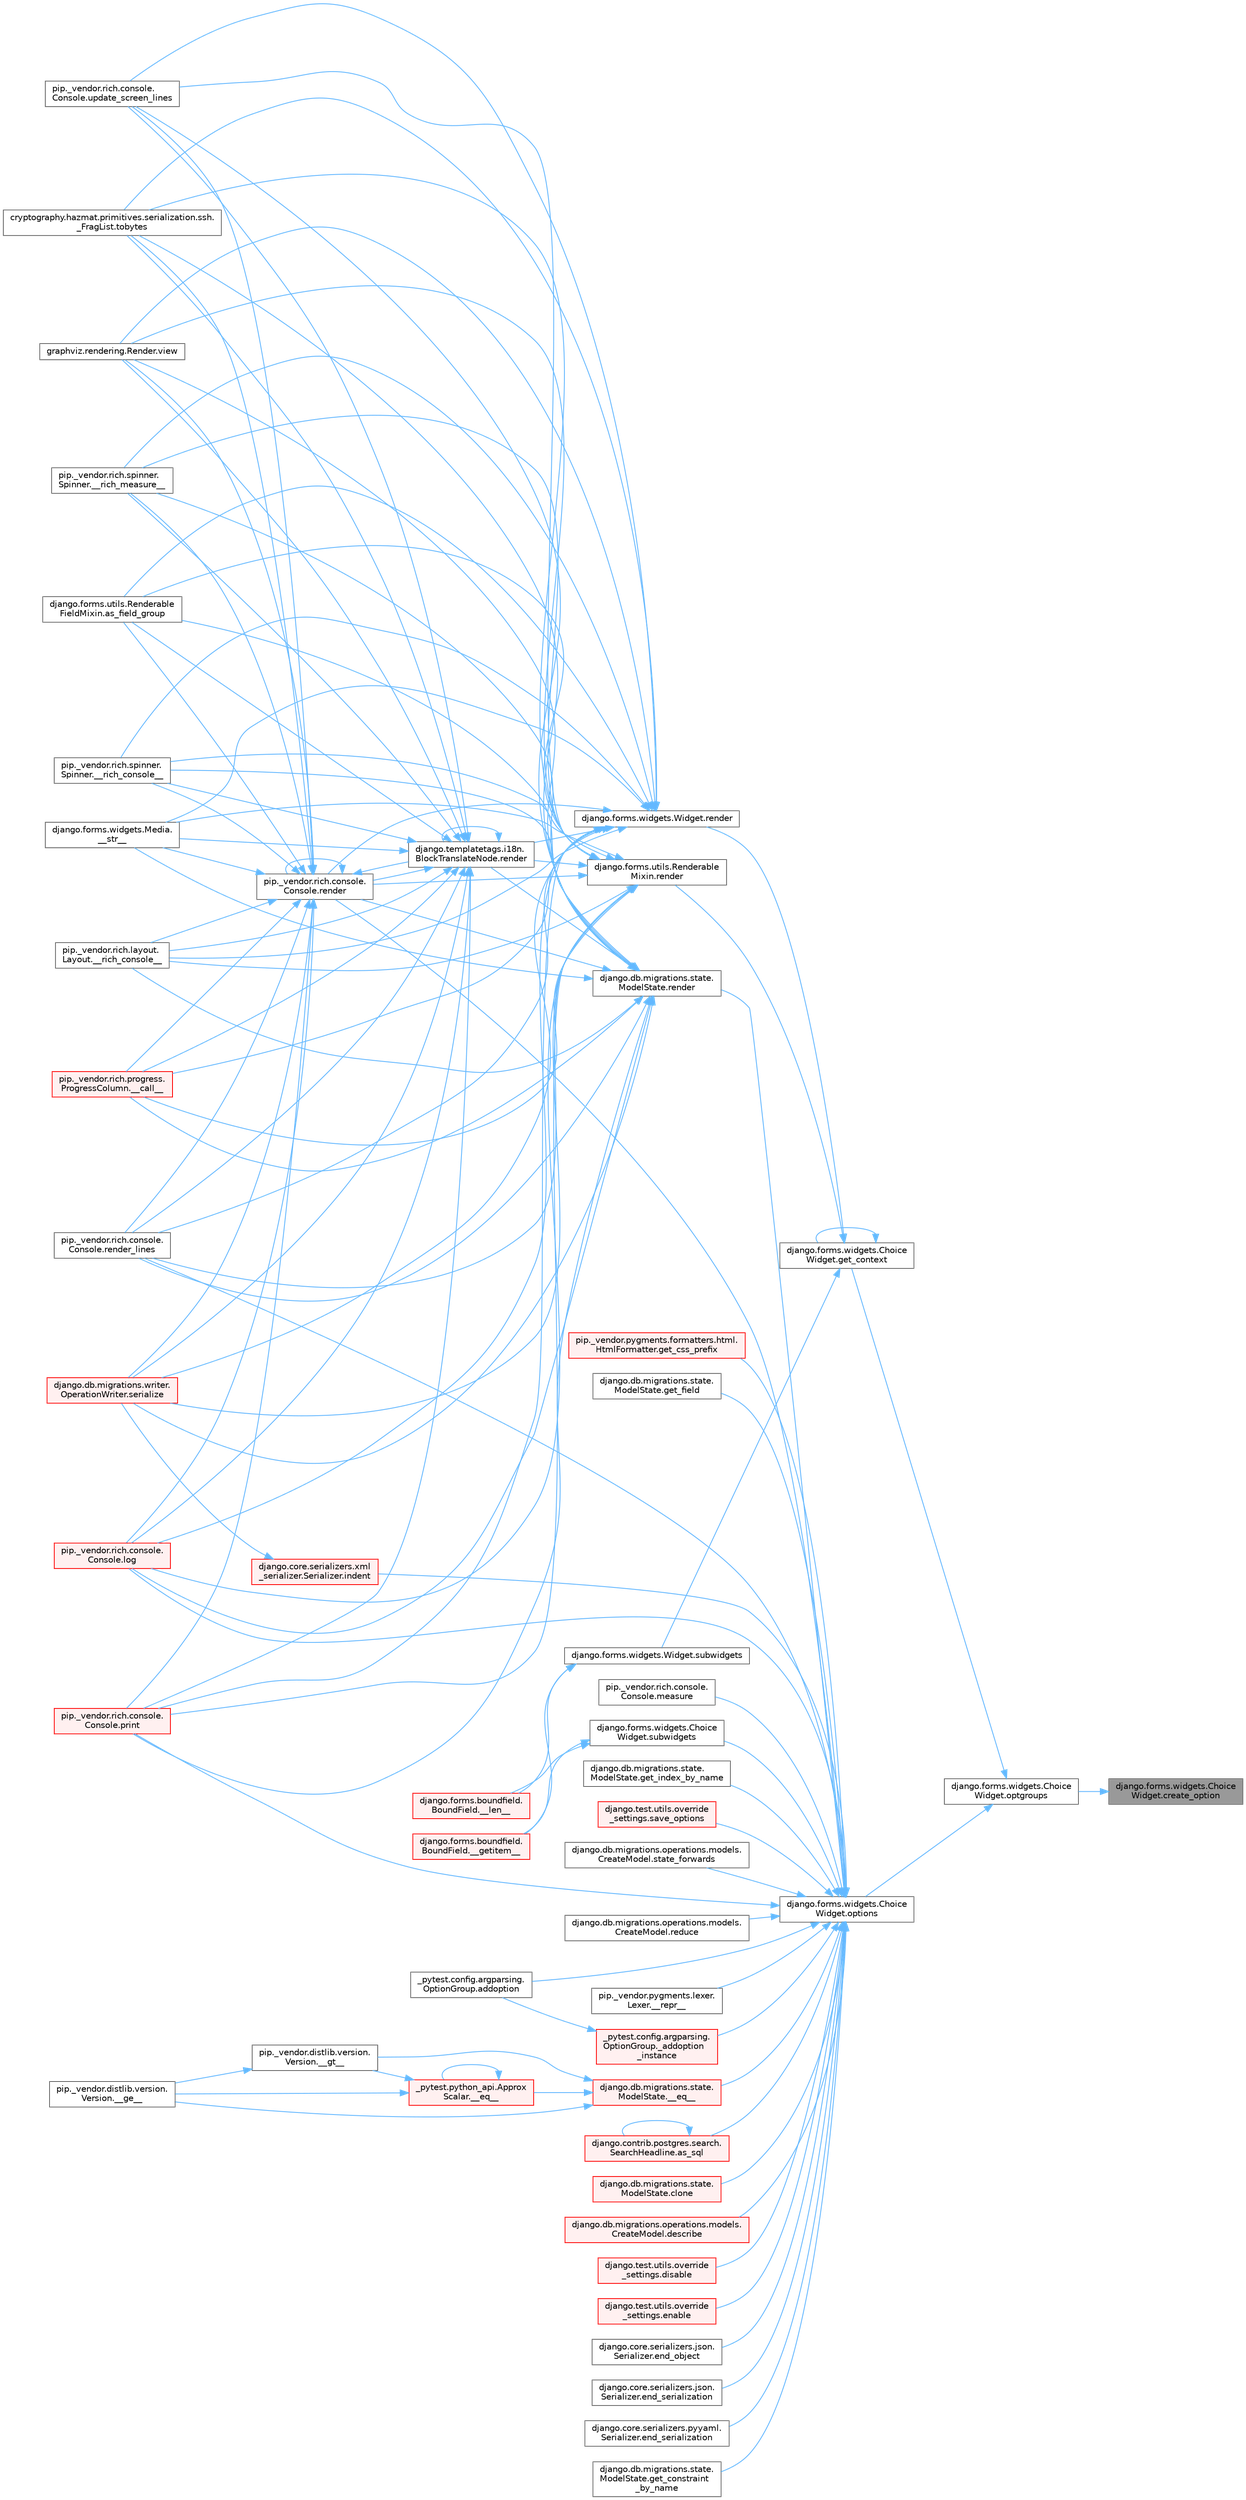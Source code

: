 digraph "django.forms.widgets.ChoiceWidget.create_option"
{
 // LATEX_PDF_SIZE
  bgcolor="transparent";
  edge [fontname=Helvetica,fontsize=10,labelfontname=Helvetica,labelfontsize=10];
  node [fontname=Helvetica,fontsize=10,shape=box,height=0.2,width=0.4];
  rankdir="RL";
  Node1 [id="Node000001",label="django.forms.widgets.Choice\lWidget.create_option",height=0.2,width=0.4,color="gray40", fillcolor="grey60", style="filled", fontcolor="black",tooltip=" "];
  Node1 -> Node2 [id="edge1_Node000001_Node000002",dir="back",color="steelblue1",style="solid",tooltip=" "];
  Node2 [id="Node000002",label="django.forms.widgets.Choice\lWidget.optgroups",height=0.2,width=0.4,color="grey40", fillcolor="white", style="filled",URL="$classdjango_1_1forms_1_1widgets_1_1_choice_widget.html#af1d09b0d42de6f6f30d2f9d577cf2fb4",tooltip=" "];
  Node2 -> Node3 [id="edge2_Node000002_Node000003",dir="back",color="steelblue1",style="solid",tooltip=" "];
  Node3 [id="Node000003",label="django.forms.widgets.Choice\lWidget.get_context",height=0.2,width=0.4,color="grey40", fillcolor="white", style="filled",URL="$classdjango_1_1forms_1_1widgets_1_1_choice_widget.html#a31e20981027ba50f51362ea6f9083ae1",tooltip=" "];
  Node3 -> Node3 [id="edge3_Node000003_Node000003",dir="back",color="steelblue1",style="solid",tooltip=" "];
  Node3 -> Node4 [id="edge4_Node000003_Node000004",dir="back",color="steelblue1",style="solid",tooltip=" "];
  Node4 [id="Node000004",label="django.forms.utils.Renderable\lMixin.render",height=0.2,width=0.4,color="grey40", fillcolor="white", style="filled",URL="$classdjango_1_1forms_1_1utils_1_1_renderable_mixin.html#acdc73a3b1da7190ea3c6e0e2cb22e297",tooltip=" "];
  Node4 -> Node5 [id="edge5_Node000004_Node000005",dir="back",color="steelblue1",style="solid",tooltip=" "];
  Node5 [id="Node000005",label="pip._vendor.rich.progress.\lProgressColumn.__call__",height=0.2,width=0.4,color="red", fillcolor="#FFF0F0", style="filled",URL="$classpip_1_1__vendor_1_1rich_1_1progress_1_1_progress_column.html#ae0c399be74222f949edb0fa5324cf6ea",tooltip=" "];
  Node4 -> Node8 [id="edge6_Node000004_Node000008",dir="back",color="steelblue1",style="solid",tooltip=" "];
  Node8 [id="Node000008",label="pip._vendor.rich.layout.\lLayout.__rich_console__",height=0.2,width=0.4,color="grey40", fillcolor="white", style="filled",URL="$classpip_1_1__vendor_1_1rich_1_1layout_1_1_layout.html#ac39cb3d17d2b0324ee1b0dada41a3ebd",tooltip=" "];
  Node4 -> Node9 [id="edge7_Node000004_Node000009",dir="back",color="steelblue1",style="solid",tooltip=" "];
  Node9 [id="Node000009",label="pip._vendor.rich.spinner.\lSpinner.__rich_console__",height=0.2,width=0.4,color="grey40", fillcolor="white", style="filled",URL="$classpip_1_1__vendor_1_1rich_1_1spinner_1_1_spinner.html#a6883d8dced19ac48d4dfc74f776357fd",tooltip=" "];
  Node4 -> Node10 [id="edge8_Node000004_Node000010",dir="back",color="steelblue1",style="solid",tooltip=" "];
  Node10 [id="Node000010",label="pip._vendor.rich.spinner.\lSpinner.__rich_measure__",height=0.2,width=0.4,color="grey40", fillcolor="white", style="filled",URL="$classpip_1_1__vendor_1_1rich_1_1spinner_1_1_spinner.html#a89745682c823c44a31bae8e8d07869f5",tooltip=" "];
  Node4 -> Node11 [id="edge9_Node000004_Node000011",dir="back",color="steelblue1",style="solid",tooltip=" "];
  Node11 [id="Node000011",label="django.forms.widgets.Media.\l__str__",height=0.2,width=0.4,color="grey40", fillcolor="white", style="filled",URL="$classdjango_1_1forms_1_1widgets_1_1_media.html#ae1651710548a7d9f14f036d035012d21",tooltip=" "];
  Node4 -> Node12 [id="edge10_Node000004_Node000012",dir="back",color="steelblue1",style="solid",tooltip=" "];
  Node12 [id="Node000012",label="django.forms.utils.Renderable\lFieldMixin.as_field_group",height=0.2,width=0.4,color="grey40", fillcolor="white", style="filled",URL="$classdjango_1_1forms_1_1utils_1_1_renderable_field_mixin.html#a1e9a1b4f790ea694431554267fd5d74c",tooltip=" "];
  Node4 -> Node13 [id="edge11_Node000004_Node000013",dir="back",color="steelblue1",style="solid",tooltip=" "];
  Node13 [id="Node000013",label="pip._vendor.rich.console.\lConsole.log",height=0.2,width=0.4,color="red", fillcolor="#FFF0F0", style="filled",URL="$classpip_1_1__vendor_1_1rich_1_1console_1_1_console.html#af9c77e39f9413fc2b134c60cfa23b0f1",tooltip=" "];
  Node4 -> Node434 [id="edge12_Node000004_Node000434",dir="back",color="steelblue1",style="solid",tooltip=" "];
  Node434 [id="Node000434",label="pip._vendor.rich.console.\lConsole.print",height=0.2,width=0.4,color="red", fillcolor="#FFF0F0", style="filled",URL="$classpip_1_1__vendor_1_1rich_1_1console_1_1_console.html#af954370cdbb49236b597f2c11064549d",tooltip=" "];
  Node4 -> Node516 [id="edge13_Node000004_Node000516",dir="back",color="steelblue1",style="solid",tooltip=" "];
  Node516 [id="Node000516",label="django.templatetags.i18n.\lBlockTranslateNode.render",height=0.2,width=0.4,color="grey40", fillcolor="white", style="filled",URL="$classdjango_1_1templatetags_1_1i18n_1_1_block_translate_node.html#aaf05bebfd02c1c4b676387ada0357832",tooltip=" "];
  Node516 -> Node5 [id="edge14_Node000516_Node000005",dir="back",color="steelblue1",style="solid",tooltip=" "];
  Node516 -> Node8 [id="edge15_Node000516_Node000008",dir="back",color="steelblue1",style="solid",tooltip=" "];
  Node516 -> Node9 [id="edge16_Node000516_Node000009",dir="back",color="steelblue1",style="solid",tooltip=" "];
  Node516 -> Node10 [id="edge17_Node000516_Node000010",dir="back",color="steelblue1",style="solid",tooltip=" "];
  Node516 -> Node11 [id="edge18_Node000516_Node000011",dir="back",color="steelblue1",style="solid",tooltip=" "];
  Node516 -> Node12 [id="edge19_Node000516_Node000012",dir="back",color="steelblue1",style="solid",tooltip=" "];
  Node516 -> Node13 [id="edge20_Node000516_Node000013",dir="back",color="steelblue1",style="solid",tooltip=" "];
  Node516 -> Node434 [id="edge21_Node000516_Node000434",dir="back",color="steelblue1",style="solid",tooltip=" "];
  Node516 -> Node516 [id="edge22_Node000516_Node000516",dir="back",color="steelblue1",style="solid",tooltip=" "];
  Node516 -> Node517 [id="edge23_Node000516_Node000517",dir="back",color="steelblue1",style="solid",tooltip=" "];
  Node517 [id="Node000517",label="pip._vendor.rich.console.\lConsole.render",height=0.2,width=0.4,color="grey40", fillcolor="white", style="filled",URL="$classpip_1_1__vendor_1_1rich_1_1console_1_1_console.html#a9551b8254c573105adde80622393a938",tooltip=" "];
  Node517 -> Node5 [id="edge24_Node000517_Node000005",dir="back",color="steelblue1",style="solid",tooltip=" "];
  Node517 -> Node8 [id="edge25_Node000517_Node000008",dir="back",color="steelblue1",style="solid",tooltip=" "];
  Node517 -> Node9 [id="edge26_Node000517_Node000009",dir="back",color="steelblue1",style="solid",tooltip=" "];
  Node517 -> Node10 [id="edge27_Node000517_Node000010",dir="back",color="steelblue1",style="solid",tooltip=" "];
  Node517 -> Node11 [id="edge28_Node000517_Node000011",dir="back",color="steelblue1",style="solid",tooltip=" "];
  Node517 -> Node12 [id="edge29_Node000517_Node000012",dir="back",color="steelblue1",style="solid",tooltip=" "];
  Node517 -> Node13 [id="edge30_Node000517_Node000013",dir="back",color="steelblue1",style="solid",tooltip=" "];
  Node517 -> Node434 [id="edge31_Node000517_Node000434",dir="back",color="steelblue1",style="solid",tooltip=" "];
  Node517 -> Node516 [id="edge32_Node000517_Node000516",dir="back",color="steelblue1",style="solid",tooltip=" "];
  Node517 -> Node517 [id="edge33_Node000517_Node000517",dir="back",color="steelblue1",style="solid",tooltip=" "];
  Node517 -> Node518 [id="edge34_Node000517_Node000518",dir="back",color="steelblue1",style="solid",tooltip=" "];
  Node518 [id="Node000518",label="pip._vendor.rich.console.\lConsole.render_lines",height=0.2,width=0.4,color="grey40", fillcolor="white", style="filled",URL="$classpip_1_1__vendor_1_1rich_1_1console_1_1_console.html#a5818808a49db20c5bee6986425f96f14",tooltip=" "];
  Node517 -> Node519 [id="edge35_Node000517_Node000519",dir="back",color="steelblue1",style="solid",tooltip=" "];
  Node519 [id="Node000519",label="django.db.migrations.writer.\lOperationWriter.serialize",height=0.2,width=0.4,color="red", fillcolor="#FFF0F0", style="filled",URL="$classdjango_1_1db_1_1migrations_1_1writer_1_1_operation_writer.html#a866e8d13e1c54a35d74e9a6b0383b2f8",tooltip=" "];
  Node517 -> Node591 [id="edge36_Node000517_Node000591",dir="back",color="steelblue1",style="solid",tooltip=" "];
  Node591 [id="Node000591",label="cryptography.hazmat.primitives.serialization.ssh.\l_FragList.tobytes",height=0.2,width=0.4,color="grey40", fillcolor="white", style="filled",URL="$classcryptography_1_1hazmat_1_1primitives_1_1serialization_1_1ssh_1_1___frag_list.html#a195dd4e7c741624829a13af53fa3de38",tooltip=" "];
  Node517 -> Node592 [id="edge37_Node000517_Node000592",dir="back",color="steelblue1",style="solid",tooltip=" "];
  Node592 [id="Node000592",label="pip._vendor.rich.console.\lConsole.update_screen_lines",height=0.2,width=0.4,color="grey40", fillcolor="white", style="filled",URL="$classpip_1_1__vendor_1_1rich_1_1console_1_1_console.html#a21cfe5af86ec7533f23d45fe2969817e",tooltip=" "];
  Node517 -> Node593 [id="edge38_Node000517_Node000593",dir="back",color="steelblue1",style="solid",tooltip=" "];
  Node593 [id="Node000593",label="graphviz.rendering.Render.view",height=0.2,width=0.4,color="grey40", fillcolor="white", style="filled",URL="$classgraphviz_1_1rendering_1_1_render.html#a53169c422996b9a7e92b5580c13914e2",tooltip=" "];
  Node516 -> Node518 [id="edge39_Node000516_Node000518",dir="back",color="steelblue1",style="solid",tooltip=" "];
  Node516 -> Node519 [id="edge40_Node000516_Node000519",dir="back",color="steelblue1",style="solid",tooltip=" "];
  Node516 -> Node591 [id="edge41_Node000516_Node000591",dir="back",color="steelblue1",style="solid",tooltip=" "];
  Node516 -> Node592 [id="edge42_Node000516_Node000592",dir="back",color="steelblue1",style="solid",tooltip=" "];
  Node516 -> Node593 [id="edge43_Node000516_Node000593",dir="back",color="steelblue1",style="solid",tooltip=" "];
  Node4 -> Node517 [id="edge44_Node000004_Node000517",dir="back",color="steelblue1",style="solid",tooltip=" "];
  Node4 -> Node518 [id="edge45_Node000004_Node000518",dir="back",color="steelblue1",style="solid",tooltip=" "];
  Node4 -> Node519 [id="edge46_Node000004_Node000519",dir="back",color="steelblue1",style="solid",tooltip=" "];
  Node4 -> Node591 [id="edge47_Node000004_Node000591",dir="back",color="steelblue1",style="solid",tooltip=" "];
  Node4 -> Node592 [id="edge48_Node000004_Node000592",dir="back",color="steelblue1",style="solid",tooltip=" "];
  Node4 -> Node593 [id="edge49_Node000004_Node000593",dir="back",color="steelblue1",style="solid",tooltip=" "];
  Node3 -> Node590 [id="edge50_Node000003_Node000590",dir="back",color="steelblue1",style="solid",tooltip=" "];
  Node590 [id="Node000590",label="django.forms.widgets.Widget.render",height=0.2,width=0.4,color="grey40", fillcolor="white", style="filled",URL="$classdjango_1_1forms_1_1widgets_1_1_widget.html#a972266d3972b64c404467dea8d6e2809",tooltip=" "];
  Node590 -> Node5 [id="edge51_Node000590_Node000005",dir="back",color="steelblue1",style="solid",tooltip=" "];
  Node590 -> Node8 [id="edge52_Node000590_Node000008",dir="back",color="steelblue1",style="solid",tooltip=" "];
  Node590 -> Node9 [id="edge53_Node000590_Node000009",dir="back",color="steelblue1",style="solid",tooltip=" "];
  Node590 -> Node10 [id="edge54_Node000590_Node000010",dir="back",color="steelblue1",style="solid",tooltip=" "];
  Node590 -> Node11 [id="edge55_Node000590_Node000011",dir="back",color="steelblue1",style="solid",tooltip=" "];
  Node590 -> Node12 [id="edge56_Node000590_Node000012",dir="back",color="steelblue1",style="solid",tooltip=" "];
  Node590 -> Node13 [id="edge57_Node000590_Node000013",dir="back",color="steelblue1",style="solid",tooltip=" "];
  Node590 -> Node434 [id="edge58_Node000590_Node000434",dir="back",color="steelblue1",style="solid",tooltip=" "];
  Node590 -> Node516 [id="edge59_Node000590_Node000516",dir="back",color="steelblue1",style="solid",tooltip=" "];
  Node590 -> Node517 [id="edge60_Node000590_Node000517",dir="back",color="steelblue1",style="solid",tooltip=" "];
  Node590 -> Node518 [id="edge61_Node000590_Node000518",dir="back",color="steelblue1",style="solid",tooltip=" "];
  Node590 -> Node519 [id="edge62_Node000590_Node000519",dir="back",color="steelblue1",style="solid",tooltip=" "];
  Node590 -> Node591 [id="edge63_Node000590_Node000591",dir="back",color="steelblue1",style="solid",tooltip=" "];
  Node590 -> Node592 [id="edge64_Node000590_Node000592",dir="back",color="steelblue1",style="solid",tooltip=" "];
  Node590 -> Node593 [id="edge65_Node000590_Node000593",dir="back",color="steelblue1",style="solid",tooltip=" "];
  Node3 -> Node1769 [id="edge66_Node000003_Node001769",dir="back",color="steelblue1",style="solid",tooltip=" "];
  Node1769 [id="Node001769",label="django.forms.widgets.Widget.subwidgets",height=0.2,width=0.4,color="grey40", fillcolor="white", style="filled",URL="$classdjango_1_1forms_1_1widgets_1_1_widget.html#aa7150e1ff3facbcd2285e01e96169f08",tooltip=" "];
  Node1769 -> Node1469 [id="edge67_Node001769_Node001469",dir="back",color="steelblue1",style="solid",tooltip=" "];
  Node1469 [id="Node001469",label="django.forms.boundfield.\lBoundField.__getitem__",height=0.2,width=0.4,color="red", fillcolor="#FFF0F0", style="filled",URL="$classdjango_1_1forms_1_1boundfield_1_1_bound_field.html#a3a436229a8bffc21c12da3d925114a6b",tooltip=" "];
  Node1769 -> Node1470 [id="edge68_Node001769_Node001470",dir="back",color="steelblue1",style="solid",tooltip=" "];
  Node1470 [id="Node001470",label="django.forms.boundfield.\lBoundField.__len__",height=0.2,width=0.4,color="red", fillcolor="#FFF0F0", style="filled",URL="$classdjango_1_1forms_1_1boundfield_1_1_bound_field.html#aa7f205ab54af5e80a15b0865e043c41e",tooltip=" "];
  Node2 -> Node1927 [id="edge69_Node000002_Node001927",dir="back",color="steelblue1",style="solid",tooltip=" "];
  Node1927 [id="Node001927",label="django.forms.widgets.Choice\lWidget.options",height=0.2,width=0.4,color="grey40", fillcolor="white", style="filled",URL="$classdjango_1_1forms_1_1widgets_1_1_choice_widget.html#a8575b90386fc2027f38ea00133cef250",tooltip=" "];
  Node1927 -> Node936 [id="edge70_Node001927_Node000936",dir="back",color="steelblue1",style="solid",tooltip=" "];
  Node936 [id="Node000936",label="django.db.migrations.state.\lModelState.__eq__",height=0.2,width=0.4,color="red", fillcolor="#FFF0F0", style="filled",URL="$classdjango_1_1db_1_1migrations_1_1state_1_1_model_state.html#ae338faa36574cfa53f86dac5ac80176d",tooltip=" "];
  Node936 -> Node89 [id="edge71_Node000936_Node000089",dir="back",color="steelblue1",style="solid",tooltip=" "];
  Node89 [id="Node000089",label="_pytest.python_api.Approx\lScalar.__eq__",height=0.2,width=0.4,color="red", fillcolor="#FFF0F0", style="filled",URL="$class__pytest_1_1python__api_1_1_approx_scalar.html#af4601ee4ca7409927f88c83ebfc3d923",tooltip=" "];
  Node89 -> Node89 [id="edge72_Node000089_Node000089",dir="back",color="steelblue1",style="solid",tooltip=" "];
  Node89 -> Node90 [id="edge73_Node000089_Node000090",dir="back",color="steelblue1",style="solid",tooltip=" "];
  Node90 [id="Node000090",label="pip._vendor.distlib.version.\lVersion.__ge__",height=0.2,width=0.4,color="grey40", fillcolor="white", style="filled",URL="$classpip_1_1__vendor_1_1distlib_1_1version_1_1_version.html#aa6b7b889cebc687ddb5ed9040d01b1ec",tooltip=" "];
  Node89 -> Node91 [id="edge74_Node000089_Node000091",dir="back",color="steelblue1",style="solid",tooltip=" "];
  Node91 [id="Node000091",label="pip._vendor.distlib.version.\lVersion.__gt__",height=0.2,width=0.4,color="grey40", fillcolor="white", style="filled",URL="$classpip_1_1__vendor_1_1distlib_1_1version_1_1_version.html#a51cf0c8da1bb6829173ff6861b10cb5f",tooltip=" "];
  Node91 -> Node90 [id="edge75_Node000091_Node000090",dir="back",color="steelblue1",style="solid",tooltip=" "];
  Node936 -> Node90 [id="edge76_Node000936_Node000090",dir="back",color="steelblue1",style="solid",tooltip=" "];
  Node936 -> Node91 [id="edge77_Node000936_Node000091",dir="back",color="steelblue1",style="solid",tooltip=" "];
  Node1927 -> Node1364 [id="edge78_Node001927_Node001364",dir="back",color="steelblue1",style="solid",tooltip=" "];
  Node1364 [id="Node001364",label="pip._vendor.pygments.lexer.\lLexer.__repr__",height=0.2,width=0.4,color="grey40", fillcolor="white", style="filled",URL="$classpip_1_1__vendor_1_1pygments_1_1lexer_1_1_lexer.html#a01cb8d659bdc8f8b1262ac4f2c227097",tooltip=" "];
  Node1927 -> Node1365 [id="edge79_Node001927_Node001365",dir="back",color="steelblue1",style="solid",tooltip=" "];
  Node1365 [id="Node001365",label="_pytest.config.argparsing.\lOptionGroup._addoption\l_instance",height=0.2,width=0.4,color="red", fillcolor="#FFF0F0", style="filled",URL="$class__pytest_1_1config_1_1argparsing_1_1_option_group.html#ad58bb06684870c5483c49b69f6266dbe",tooltip=" "];
  Node1365 -> Node1367 [id="edge80_Node001365_Node001367",dir="back",color="steelblue1",style="solid",tooltip=" "];
  Node1367 [id="Node001367",label="_pytest.config.argparsing.\lOptionGroup.addoption",height=0.2,width=0.4,color="grey40", fillcolor="white", style="filled",URL="$class__pytest_1_1config_1_1argparsing_1_1_option_group.html#aa61b6afd73ebaa7cdcdb51e6f671c06c",tooltip=" "];
  Node1927 -> Node1367 [id="edge81_Node001927_Node001367",dir="back",color="steelblue1",style="solid",tooltip=" "];
  Node1927 -> Node1368 [id="edge82_Node001927_Node001368",dir="back",color="steelblue1",style="solid",tooltip=" "];
  Node1368 [id="Node001368",label="django.contrib.postgres.search.\lSearchHeadline.as_sql",height=0.2,width=0.4,color="red", fillcolor="#FFF0F0", style="filled",URL="$classdjango_1_1contrib_1_1postgres_1_1search_1_1_search_headline.html#a1305fdd710fd745a4f7e2793911b1ff0",tooltip=" "];
  Node1368 -> Node1368 [id="edge83_Node001368_Node001368",dir="back",color="steelblue1",style="solid",tooltip=" "];
  Node1927 -> Node1369 [id="edge84_Node001927_Node001369",dir="back",color="steelblue1",style="solid",tooltip=" "];
  Node1369 [id="Node001369",label="django.db.migrations.state.\lModelState.clone",height=0.2,width=0.4,color="red", fillcolor="#FFF0F0", style="filled",URL="$classdjango_1_1db_1_1migrations_1_1state_1_1_model_state.html#a8c95c79710929be2c1fe723bb3f50d43",tooltip=" "];
  Node1927 -> Node1370 [id="edge85_Node001927_Node001370",dir="back",color="steelblue1",style="solid",tooltip=" "];
  Node1370 [id="Node001370",label="django.db.migrations.operations.models.\lCreateModel.describe",height=0.2,width=0.4,color="red", fillcolor="#FFF0F0", style="filled",URL="$classdjango_1_1db_1_1migrations_1_1operations_1_1models_1_1_create_model.html#ab9b2919d28b5d911b5d76a2161ba4330",tooltip=" "];
  Node1927 -> Node1374 [id="edge86_Node001927_Node001374",dir="back",color="steelblue1",style="solid",tooltip=" "];
  Node1374 [id="Node001374",label="django.test.utils.override\l_settings.disable",height=0.2,width=0.4,color="red", fillcolor="#FFF0F0", style="filled",URL="$classdjango_1_1test_1_1utils_1_1override__settings.html#a3308964de996d3516f1122d5962fe8ba",tooltip=" "];
  Node1927 -> Node1427 [id="edge87_Node001927_Node001427",dir="back",color="steelblue1",style="solid",tooltip=" "];
  Node1427 [id="Node001427",label="django.test.utils.override\l_settings.enable",height=0.2,width=0.4,color="red", fillcolor="#FFF0F0", style="filled",URL="$classdjango_1_1test_1_1utils_1_1override__settings.html#a5b31628f15a2dcfdc871288ea5ad1c75",tooltip=" "];
  Node1927 -> Node1434 [id="edge88_Node001927_Node001434",dir="back",color="steelblue1",style="solid",tooltip=" "];
  Node1434 [id="Node001434",label="django.core.serializers.json.\lSerializer.end_object",height=0.2,width=0.4,color="grey40", fillcolor="white", style="filled",URL="$classdjango_1_1core_1_1serializers_1_1json_1_1_serializer.html#a689c89f92f87dc79a54997b3b3b0d957",tooltip=" "];
  Node1927 -> Node1435 [id="edge89_Node001927_Node001435",dir="back",color="steelblue1",style="solid",tooltip=" "];
  Node1435 [id="Node001435",label="django.core.serializers.json.\lSerializer.end_serialization",height=0.2,width=0.4,color="grey40", fillcolor="white", style="filled",URL="$classdjango_1_1core_1_1serializers_1_1json_1_1_serializer.html#a41a973c15ffce96a44ecbd9c62af19b2",tooltip=" "];
  Node1927 -> Node1436 [id="edge90_Node001927_Node001436",dir="back",color="steelblue1",style="solid",tooltip=" "];
  Node1436 [id="Node001436",label="django.core.serializers.pyyaml.\lSerializer.end_serialization",height=0.2,width=0.4,color="grey40", fillcolor="white", style="filled",URL="$classdjango_1_1core_1_1serializers_1_1pyyaml_1_1_serializer.html#a4ab7406ba6f84f1fc42e26638ee37b03",tooltip=" "];
  Node1927 -> Node1437 [id="edge91_Node001927_Node001437",dir="back",color="steelblue1",style="solid",tooltip=" "];
  Node1437 [id="Node001437",label="django.db.migrations.state.\lModelState.get_constraint\l_by_name",height=0.2,width=0.4,color="grey40", fillcolor="white", style="filled",URL="$classdjango_1_1db_1_1migrations_1_1state_1_1_model_state.html#ac5f8181e9c3b9d67d1b0d7236b37089f",tooltip=" "];
  Node1927 -> Node1438 [id="edge92_Node001927_Node001438",dir="back",color="steelblue1",style="solid",tooltip=" "];
  Node1438 [id="Node001438",label="pip._vendor.pygments.formatters.html.\lHtmlFormatter.get_css_prefix",height=0.2,width=0.4,color="red", fillcolor="#FFF0F0", style="filled",URL="$classpip_1_1__vendor_1_1pygments_1_1formatters_1_1html_1_1_html_formatter.html#a5e14f6ea8cd3ea9d060692b38cddbad2",tooltip=" "];
  Node1927 -> Node1443 [id="edge93_Node001927_Node001443",dir="back",color="steelblue1",style="solid",tooltip=" "];
  Node1443 [id="Node001443",label="django.db.migrations.state.\lModelState.get_field",height=0.2,width=0.4,color="grey40", fillcolor="white", style="filled",URL="$classdjango_1_1db_1_1migrations_1_1state_1_1_model_state.html#af21121f3674d8365918c90e93123a54a",tooltip=" "];
  Node1927 -> Node1444 [id="edge94_Node001927_Node001444",dir="back",color="steelblue1",style="solid",tooltip=" "];
  Node1444 [id="Node001444",label="django.db.migrations.state.\lModelState.get_index_by_name",height=0.2,width=0.4,color="grey40", fillcolor="white", style="filled",URL="$classdjango_1_1db_1_1migrations_1_1state_1_1_model_state.html#a8a821b529760909b0b4e88eb269aba1b",tooltip=" "];
  Node1927 -> Node1445 [id="edge95_Node001927_Node001445",dir="back",color="steelblue1",style="solid",tooltip=" "];
  Node1445 [id="Node001445",label="django.core.serializers.xml\l_serializer.Serializer.indent",height=0.2,width=0.4,color="red", fillcolor="#FFF0F0", style="filled",URL="$classdjango_1_1core_1_1serializers_1_1xml__serializer_1_1_serializer.html#a5b3d624ac0ab14cb4194faca7877101a",tooltip=" "];
  Node1445 -> Node519 [id="edge96_Node001445_Node000519",dir="back",color="steelblue1",style="solid",tooltip=" "];
  Node1927 -> Node13 [id="edge97_Node001927_Node000013",dir="back",color="steelblue1",style="solid",tooltip=" "];
  Node1927 -> Node1462 [id="edge98_Node001927_Node001462",dir="back",color="steelblue1",style="solid",tooltip=" "];
  Node1462 [id="Node001462",label="pip._vendor.rich.console.\lConsole.measure",height=0.2,width=0.4,color="grey40", fillcolor="white", style="filled",URL="$classpip_1_1__vendor_1_1rich_1_1console_1_1_console.html#adb8302118790a3e3d4867afa804a79a9",tooltip=" "];
  Node1927 -> Node434 [id="edge99_Node001927_Node000434",dir="back",color="steelblue1",style="solid",tooltip=" "];
  Node1927 -> Node1463 [id="edge100_Node001927_Node001463",dir="back",color="steelblue1",style="solid",tooltip=" "];
  Node1463 [id="Node001463",label="django.db.migrations.operations.models.\lCreateModel.reduce",height=0.2,width=0.4,color="grey40", fillcolor="white", style="filled",URL="$classdjango_1_1db_1_1migrations_1_1operations_1_1models_1_1_create_model.html#ac51ea915099a1341c10910f46b685309",tooltip=" "];
  Node1927 -> Node1464 [id="edge101_Node001927_Node001464",dir="back",color="steelblue1",style="solid",tooltip=" "];
  Node1464 [id="Node001464",label="django.db.migrations.state.\lModelState.render",height=0.2,width=0.4,color="grey40", fillcolor="white", style="filled",URL="$classdjango_1_1db_1_1migrations_1_1state_1_1_model_state.html#abcfccbe8ebf6564386ec6908b6bc3178",tooltip=" "];
  Node1464 -> Node5 [id="edge102_Node001464_Node000005",dir="back",color="steelblue1",style="solid",tooltip=" "];
  Node1464 -> Node8 [id="edge103_Node001464_Node000008",dir="back",color="steelblue1",style="solid",tooltip=" "];
  Node1464 -> Node9 [id="edge104_Node001464_Node000009",dir="back",color="steelblue1",style="solid",tooltip=" "];
  Node1464 -> Node10 [id="edge105_Node001464_Node000010",dir="back",color="steelblue1",style="solid",tooltip=" "];
  Node1464 -> Node11 [id="edge106_Node001464_Node000011",dir="back",color="steelblue1",style="solid",tooltip=" "];
  Node1464 -> Node12 [id="edge107_Node001464_Node000012",dir="back",color="steelblue1",style="solid",tooltip=" "];
  Node1464 -> Node13 [id="edge108_Node001464_Node000013",dir="back",color="steelblue1",style="solid",tooltip=" "];
  Node1464 -> Node434 [id="edge109_Node001464_Node000434",dir="back",color="steelblue1",style="solid",tooltip=" "];
  Node1464 -> Node516 [id="edge110_Node001464_Node000516",dir="back",color="steelblue1",style="solid",tooltip=" "];
  Node1464 -> Node517 [id="edge111_Node001464_Node000517",dir="back",color="steelblue1",style="solid",tooltip=" "];
  Node1464 -> Node518 [id="edge112_Node001464_Node000518",dir="back",color="steelblue1",style="solid",tooltip=" "];
  Node1464 -> Node519 [id="edge113_Node001464_Node000519",dir="back",color="steelblue1",style="solid",tooltip=" "];
  Node1464 -> Node591 [id="edge114_Node001464_Node000591",dir="back",color="steelblue1",style="solid",tooltip=" "];
  Node1464 -> Node592 [id="edge115_Node001464_Node000592",dir="back",color="steelblue1",style="solid",tooltip=" "];
  Node1464 -> Node593 [id="edge116_Node001464_Node000593",dir="back",color="steelblue1",style="solid",tooltip=" "];
  Node1927 -> Node517 [id="edge117_Node001927_Node000517",dir="back",color="steelblue1",style="solid",tooltip=" "];
  Node1927 -> Node518 [id="edge118_Node001927_Node000518",dir="back",color="steelblue1",style="solid",tooltip=" "];
  Node1927 -> Node1465 [id="edge119_Node001927_Node001465",dir="back",color="steelblue1",style="solid",tooltip=" "];
  Node1465 [id="Node001465",label="django.test.utils.override\l_settings.save_options",height=0.2,width=0.4,color="red", fillcolor="#FFF0F0", style="filled",URL="$classdjango_1_1test_1_1utils_1_1override__settings.html#a75ff7908daa46efa7d1b2e3180433c77",tooltip=" "];
  Node1927 -> Node1467 [id="edge120_Node001927_Node001467",dir="back",color="steelblue1",style="solid",tooltip=" "];
  Node1467 [id="Node001467",label="django.db.migrations.operations.models.\lCreateModel.state_forwards",height=0.2,width=0.4,color="grey40", fillcolor="white", style="filled",URL="$classdjango_1_1db_1_1migrations_1_1operations_1_1models_1_1_create_model.html#a3d014a7e28652503662755e558b66ba9",tooltip=" "];
  Node1927 -> Node1468 [id="edge121_Node001927_Node001468",dir="back",color="steelblue1",style="solid",tooltip=" "];
  Node1468 [id="Node001468",label="django.forms.widgets.Choice\lWidget.subwidgets",height=0.2,width=0.4,color="grey40", fillcolor="white", style="filled",URL="$classdjango_1_1forms_1_1widgets_1_1_choice_widget.html#aab03e5a77535b14da96a4dbd7ca057e4",tooltip=" "];
  Node1468 -> Node1469 [id="edge122_Node001468_Node001469",dir="back",color="steelblue1",style="solid",tooltip=" "];
  Node1468 -> Node1470 [id="edge123_Node001468_Node001470",dir="back",color="steelblue1",style="solid",tooltip=" "];
}
